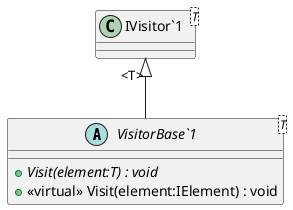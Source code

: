 @startuml
abstract class "VisitorBase`1"<T> {
    + {abstract} Visit(element:T) : void
    + <<virtual>> Visit(element:IElement) : void
}
class "IVisitor`1"<T> {
}
"IVisitor`1" "<T>" <|-- "VisitorBase`1"
@enduml
